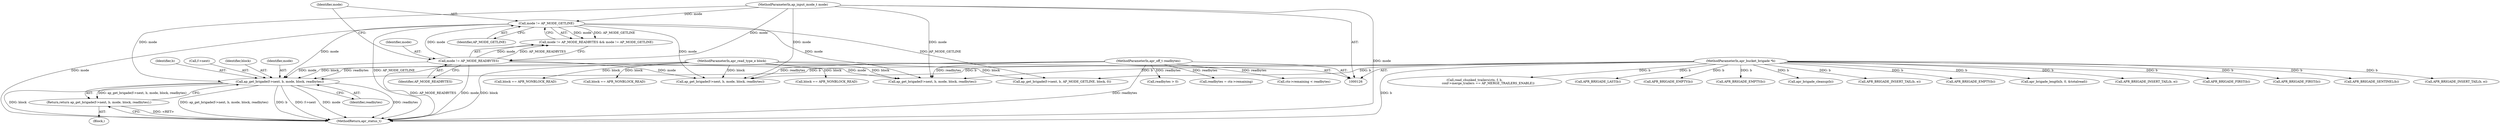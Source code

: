 digraph "0_httpd_e427c41257957b57036d5a549b260b6185d1dd73@pointer" {
"1000168" [label="(Call,ap_get_brigade(f->next, b, mode, block, readbytes))"];
"1000128" [label="(MethodParameterIn,apr_bucket_brigade *b)"];
"1000163" [label="(Call,mode != AP_MODE_GETLINE)"];
"1000160" [label="(Call,mode != AP_MODE_READBYTES)"];
"1000129" [label="(MethodParameterIn,ap_input_mode_t mode)"];
"1000130" [label="(MethodParameterIn,apr_read_type_e block)"];
"1000131" [label="(MethodParameterIn,apr_off_t readbytes)"];
"1000167" [label="(Return,return ap_get_brigade(f->next, b, mode, block, readbytes);)"];
"1000667" [label="(Call,read_chunked_trailers(ctx, f, b,\n                            conf->merge_trailers == AP_MERGE_TRAILERS_ENABLE))"];
"1000166" [label="(Block,)"];
"1000175" [label="(Identifier,readbytes)"];
"1000870" [label="(Call,ap_get_brigade(f->next, b, mode, block, readbytes))"];
"1000128" [label="(MethodParameterIn,apr_bucket_brigade *b)"];
"1000570" [label="(Call,block == APR_NONBLOCK_READ)"];
"1000700" [label="(Call,readbytes > 0)"];
"1000130" [label="(MethodParameterIn,apr_read_type_e block)"];
"1000167" [label="(Return,return ap_get_brigade(f->next, b, mode, block, readbytes);)"];
"1000694" [label="(Call,readbytes = ctx->remaining)"];
"1000165" [label="(Identifier,AP_MODE_GETLINE)"];
"1000880" [label="(Call,block == APR_NONBLOCK_READ)"];
"1000161" [label="(Identifier,mode)"];
"1000688" [label="(Call,ctx->remaining < readbytes)"];
"1000164" [label="(Identifier,mode)"];
"1000787" [label="(Call,APR_BRIGADE_LAST(b))"];
"1000716" [label="(Call,block == APR_NONBLOCK_READ)"];
"1000160" [label="(Call,mode != AP_MODE_READBYTES)"];
"1000169" [label="(Call,f->next)"];
"1000129" [label="(MethodParameterIn,ap_input_mode_t mode)"];
"1000888" [label="(Call,APR_BRIGADE_EMPTY(b))"];
"1000724" [label="(Call,APR_BRIGADE_EMPTY(b))"];
"1000131" [label="(MethodParameterIn,apr_off_t readbytes)"];
"1000159" [label="(Call,mode != AP_MODE_READBYTES && mode != AP_MODE_GETLINE)"];
"1000560" [label="(Call,ap_get_brigade(f->next, b, AP_MODE_GETLINE, block, 0))"];
"1000541" [label="(Call,apr_brigade_cleanup(b))"];
"1000706" [label="(Call,ap_get_brigade(f->next, b, mode, block, readbytes))"];
"1000162" [label="(Identifier,AP_MODE_READBYTES)"];
"1000168" [label="(Call,ap_get_brigade(f->next, b, mode, block, readbytes))"];
"1000836" [label="(Call,APR_BRIGADE_INSERT_TAIL(b, e))"];
"1000163" [label="(Call,mode != AP_MODE_GETLINE)"];
"1000578" [label="(Call,APR_BRIGADE_EMPTY(b))"];
"1000757" [label="(Call,apr_brigade_length(b, 0, &totalread))"];
"1000365" [label="(Call,APR_BRIGADE_INSERT_TAIL(b, e))"];
"1000654" [label="(Call,APR_BRIGADE_FIRST(b))"];
"1000174" [label="(Identifier,block)"];
"1000173" [label="(Identifier,mode)"];
"1000910" [label="(MethodReturn,apr_status_t)"];
"1000601" [label="(Call,APR_BRIGADE_FIRST(b))"];
"1000606" [label="(Call,APR_BRIGADE_SENTINEL(b))"];
"1000172" [label="(Identifier,b)"];
"1000534" [label="(Call,APR_BRIGADE_INSERT_TAIL(b, e))"];
"1000168" -> "1000167"  [label="AST: "];
"1000168" -> "1000175"  [label="CFG: "];
"1000169" -> "1000168"  [label="AST: "];
"1000172" -> "1000168"  [label="AST: "];
"1000173" -> "1000168"  [label="AST: "];
"1000174" -> "1000168"  [label="AST: "];
"1000175" -> "1000168"  [label="AST: "];
"1000167" -> "1000168"  [label="CFG: "];
"1000168" -> "1000910"  [label="DDG: ap_get_brigade(f->next, b, mode, block, readbytes)"];
"1000168" -> "1000910"  [label="DDG: b"];
"1000168" -> "1000910"  [label="DDG: f->next"];
"1000168" -> "1000910"  [label="DDG: mode"];
"1000168" -> "1000910"  [label="DDG: readbytes"];
"1000168" -> "1000910"  [label="DDG: block"];
"1000168" -> "1000167"  [label="DDG: ap_get_brigade(f->next, b, mode, block, readbytes)"];
"1000128" -> "1000168"  [label="DDG: b"];
"1000163" -> "1000168"  [label="DDG: mode"];
"1000160" -> "1000168"  [label="DDG: mode"];
"1000129" -> "1000168"  [label="DDG: mode"];
"1000130" -> "1000168"  [label="DDG: block"];
"1000131" -> "1000168"  [label="DDG: readbytes"];
"1000128" -> "1000126"  [label="AST: "];
"1000128" -> "1000910"  [label="DDG: b"];
"1000128" -> "1000365"  [label="DDG: b"];
"1000128" -> "1000534"  [label="DDG: b"];
"1000128" -> "1000541"  [label="DDG: b"];
"1000128" -> "1000560"  [label="DDG: b"];
"1000128" -> "1000578"  [label="DDG: b"];
"1000128" -> "1000601"  [label="DDG: b"];
"1000128" -> "1000606"  [label="DDG: b"];
"1000128" -> "1000654"  [label="DDG: b"];
"1000128" -> "1000667"  [label="DDG: b"];
"1000128" -> "1000706"  [label="DDG: b"];
"1000128" -> "1000724"  [label="DDG: b"];
"1000128" -> "1000757"  [label="DDG: b"];
"1000128" -> "1000787"  [label="DDG: b"];
"1000128" -> "1000836"  [label="DDG: b"];
"1000128" -> "1000870"  [label="DDG: b"];
"1000128" -> "1000888"  [label="DDG: b"];
"1000163" -> "1000159"  [label="AST: "];
"1000163" -> "1000165"  [label="CFG: "];
"1000164" -> "1000163"  [label="AST: "];
"1000165" -> "1000163"  [label="AST: "];
"1000159" -> "1000163"  [label="CFG: "];
"1000163" -> "1000910"  [label="DDG: mode"];
"1000163" -> "1000910"  [label="DDG: AP_MODE_GETLINE"];
"1000163" -> "1000159"  [label="DDG: mode"];
"1000163" -> "1000159"  [label="DDG: AP_MODE_GETLINE"];
"1000160" -> "1000163"  [label="DDG: mode"];
"1000129" -> "1000163"  [label="DDG: mode"];
"1000163" -> "1000560"  [label="DDG: AP_MODE_GETLINE"];
"1000163" -> "1000706"  [label="DDG: mode"];
"1000163" -> "1000870"  [label="DDG: mode"];
"1000160" -> "1000159"  [label="AST: "];
"1000160" -> "1000162"  [label="CFG: "];
"1000161" -> "1000160"  [label="AST: "];
"1000162" -> "1000160"  [label="AST: "];
"1000164" -> "1000160"  [label="CFG: "];
"1000159" -> "1000160"  [label="CFG: "];
"1000160" -> "1000910"  [label="DDG: AP_MODE_READBYTES"];
"1000160" -> "1000910"  [label="DDG: mode"];
"1000160" -> "1000159"  [label="DDG: mode"];
"1000160" -> "1000159"  [label="DDG: AP_MODE_READBYTES"];
"1000129" -> "1000160"  [label="DDG: mode"];
"1000160" -> "1000706"  [label="DDG: mode"];
"1000160" -> "1000870"  [label="DDG: mode"];
"1000129" -> "1000126"  [label="AST: "];
"1000129" -> "1000910"  [label="DDG: mode"];
"1000129" -> "1000706"  [label="DDG: mode"];
"1000129" -> "1000870"  [label="DDG: mode"];
"1000130" -> "1000126"  [label="AST: "];
"1000130" -> "1000910"  [label="DDG: block"];
"1000130" -> "1000560"  [label="DDG: block"];
"1000130" -> "1000570"  [label="DDG: block"];
"1000130" -> "1000706"  [label="DDG: block"];
"1000130" -> "1000716"  [label="DDG: block"];
"1000130" -> "1000870"  [label="DDG: block"];
"1000130" -> "1000880"  [label="DDG: block"];
"1000131" -> "1000126"  [label="AST: "];
"1000131" -> "1000910"  [label="DDG: readbytes"];
"1000131" -> "1000688"  [label="DDG: readbytes"];
"1000131" -> "1000694"  [label="DDG: readbytes"];
"1000131" -> "1000700"  [label="DDG: readbytes"];
"1000131" -> "1000706"  [label="DDG: readbytes"];
"1000131" -> "1000870"  [label="DDG: readbytes"];
"1000167" -> "1000166"  [label="AST: "];
"1000910" -> "1000167"  [label="CFG: "];
"1000167" -> "1000910"  [label="DDG: <RET>"];
}
